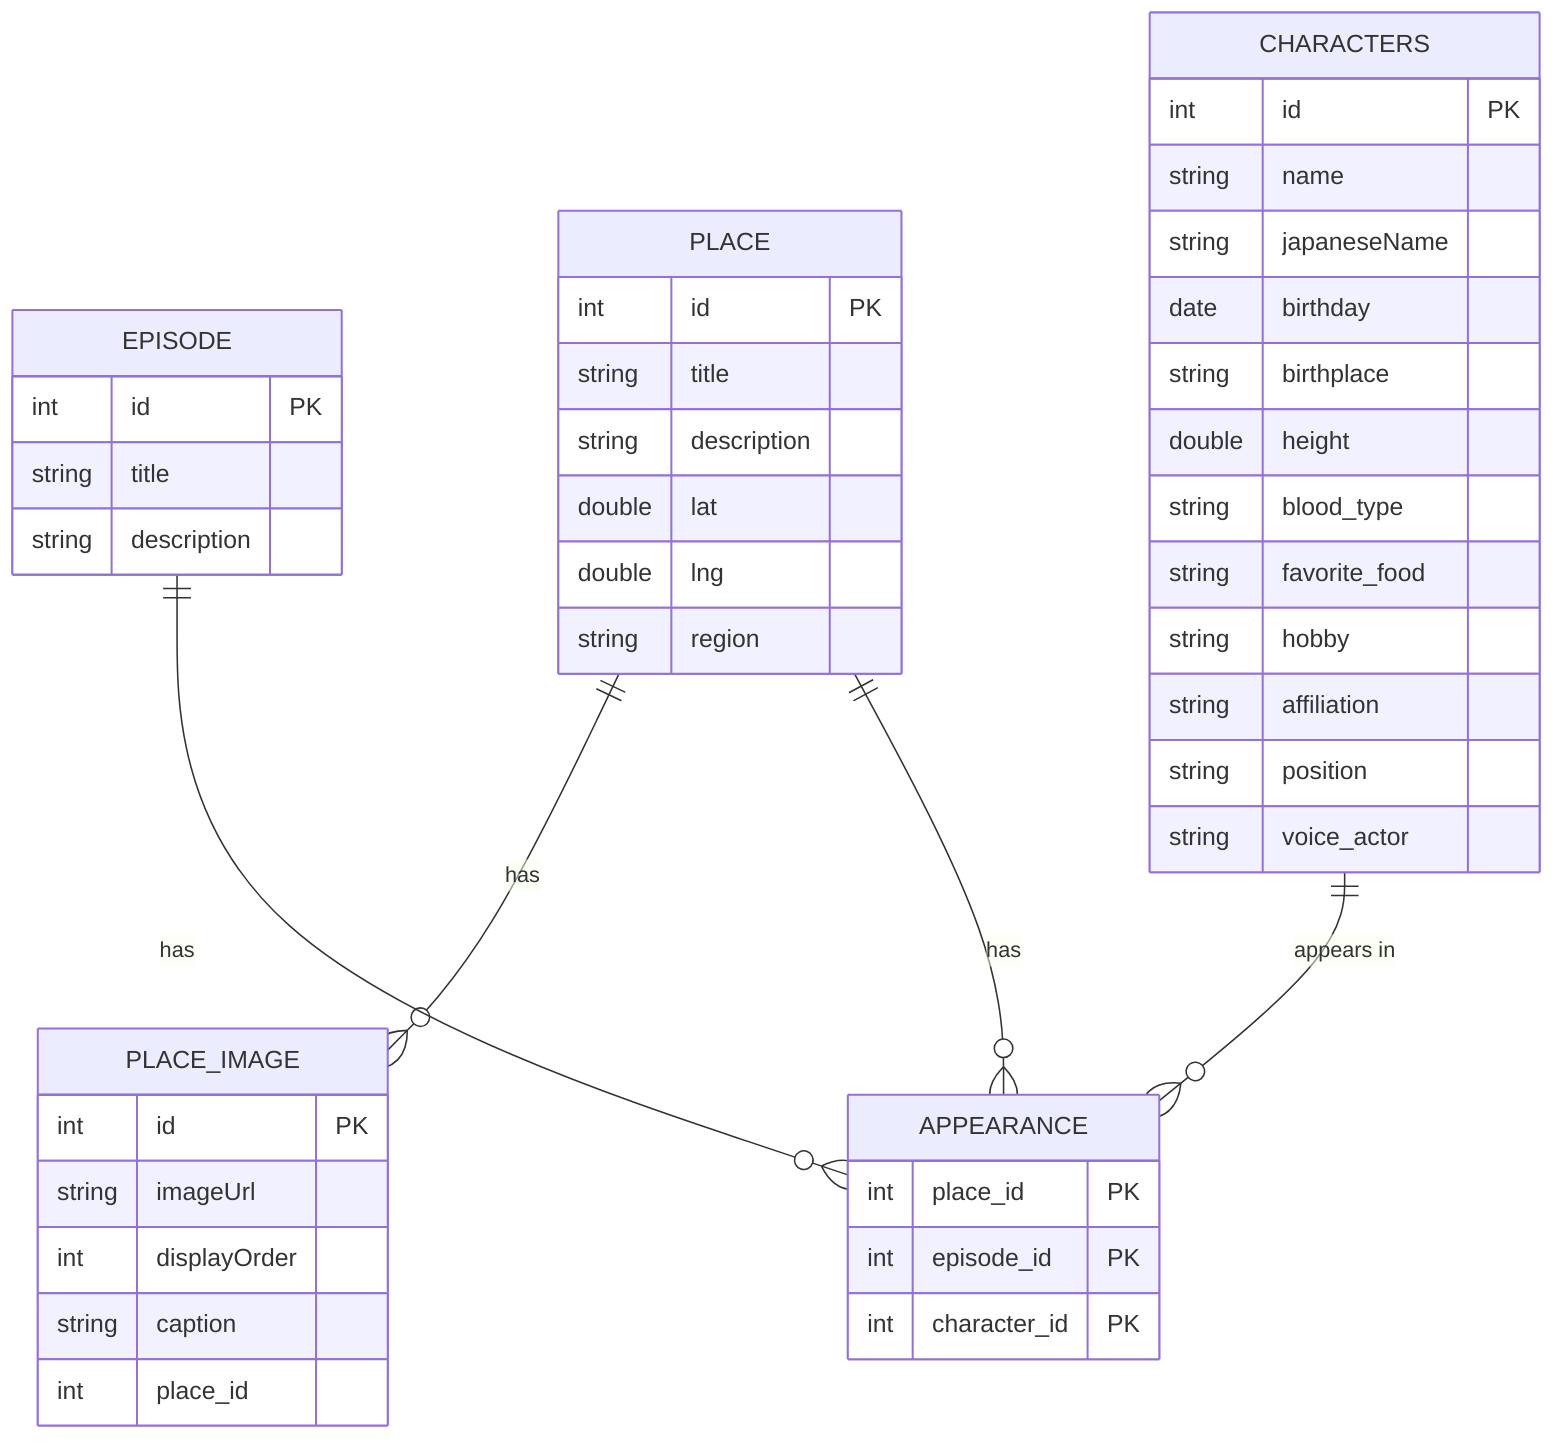 erDiagram
    CHARACTERS {
        int id PK
        string name
        string japaneseName
        date birthday
        string birthplace
        double height
        string blood_type
        string favorite_food
        string hobby
        string affiliation
        string position
        string voice_actor
    }
    PLACE {
        int id PK
        string title
        string description
        double lat
        double lng
        string region
    }
    EPISODE {
        int id PK
        string title
        string description
    }
    PLACE_IMAGE {
        int id PK
        string imageUrl
        int displayOrder
        string caption
        int place_id
    }

    APPEARANCE {
        int place_id PK
        int episode_id PK
        int character_id PK
    }

    PLACE ||--o{ PLACE_IMAGE : "has"
    PLACE ||--o{ APPEARANCE : "has"
    EPISODE ||--o{ APPEARANCE : "has"
    CHARACTERS ||--o{ APPEARANCE : "appears in"